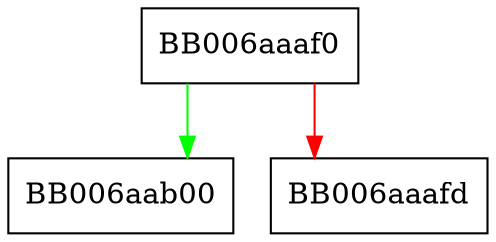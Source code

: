 digraph sha384_internal_init {
  node [shape="box"];
  graph [splines=ortho];
  BB006aaaf0 -> BB006aab00 [color="green"];
  BB006aaaf0 -> BB006aaafd [color="red"];
}